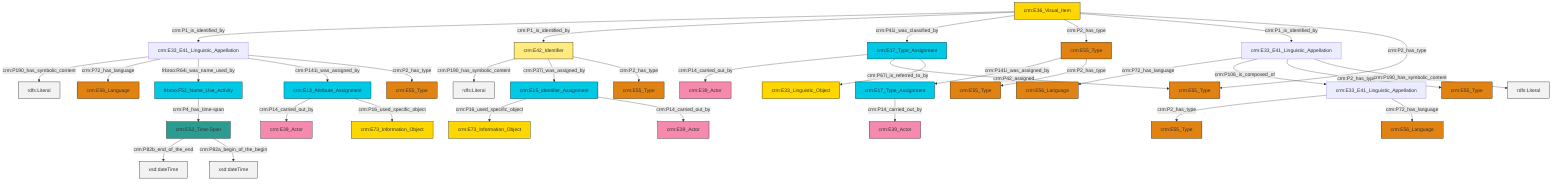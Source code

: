 graph TD
classDef Literal fill:#f2f2f2,stroke:#000000;
classDef CRM_Entity fill:#FFFFFF,stroke:#000000;
classDef Temporal_Entity fill:#00C9E6, stroke:#000000;
classDef Type fill:#E18312, stroke:#000000;
classDef Time-Span fill:#2C9C91, stroke:#000000;
classDef Appellation fill:#FFEB7F, stroke:#000000;
classDef Place fill:#008836, stroke:#000000;
classDef Persistent_Item fill:#B266B2, stroke:#000000;
classDef Conceptual_Object fill:#FFD700, stroke:#000000;
classDef Physical_Thing fill:#D2B48C, stroke:#000000;
classDef Actor fill:#f58aad, stroke:#000000;
classDef PC_Classes fill:#4ce600, stroke:#000000;
classDef Multi fill:#cccccc,stroke:#000000;

0["crm:E52_Time-Span"]:::Time-Span -->|crm:P82b_end_of_the_end| 1[xsd:dateTime]:::Literal
4["crm:E55_Type"]:::Type -->|crm:P141i_was_assigned_by| 5["crm:E17_Type_Assignment"]:::Temporal_Entity
6["crm:E15_Identifier_Assignment"]:::Temporal_Entity -->|crm:P16_used_specific_object| 7["crm:E73_Information_Object"]:::Conceptual_Object
8["crm:E33_E41_Linguistic_Appellation"]:::Default -->|crm:P2_has_type| 9["crm:E55_Type"]:::Type
8["crm:E33_E41_Linguistic_Appellation"]:::Default -->|crm:P72_has_language| 11["crm:E56_Language"]:::Type
12["crm:E42_Identifier"]:::Appellation -->|crm:P190_has_symbolic_content| 13[rdfs:Literal]:::Literal
14["crm:E17_Type_Assignment"]:::Temporal_Entity -->|crm:P14_carried_out_by| 2["crm:E39_Actor"]:::Actor
15["frbroo:F52_Name_Use_Activity"]:::Temporal_Entity -->|crm:P4_has_time-span| 0["crm:E52_Time-Span"]:::Time-Span
12["crm:E42_Identifier"]:::Appellation -->|crm:P37i_was_assigned_by| 6["crm:E15_Identifier_Assignment"]:::Temporal_Entity
22["crm:E36_Visual_Item"]:::Conceptual_Object -->|crm:P1_is_identified_by| 16["crm:E33_E41_Linguistic_Appellation"]:::Default
12["crm:E42_Identifier"]:::Appellation -->|crm:P2_has_type| 25["crm:E55_Type"]:::Type
26["crm:E33_E41_Linguistic_Appellation"]:::Default -->|crm:P72_has_language| 27["crm:E56_Language"]:::Type
6["crm:E15_Identifier_Assignment"]:::Temporal_Entity -->|crm:P14_carried_out_by| 28["crm:E39_Actor"]:::Actor
26["crm:E33_E41_Linguistic_Appellation"]:::Default -->|crm:P106_is_composed_of| 8["crm:E33_E41_Linguistic_Appellation"]:::Default
16["crm:E33_E41_Linguistic_Appellation"]:::Default -->|crm:P190_has_symbolic_content| 29[rdfs:Literal]:::Literal
4["crm:E55_Type"]:::Type -->|crm:P2_has_type| 30["crm:E55_Type"]:::Type
22["crm:E36_Visual_Item"]:::Conceptual_Object -->|crm:P1_is_identified_by| 12["crm:E42_Identifier"]:::Appellation
22["crm:E36_Visual_Item"]:::Conceptual_Object -->|crm:P41i_was_classified_by| 14["crm:E17_Type_Assignment"]:::Temporal_Entity
31["crm:E13_Attribute_Assignment"]:::Temporal_Entity -->|crm:P14_carried_out_by| 32["crm:E39_Actor"]:::Actor
16["crm:E33_E41_Linguistic_Appellation"]:::Default -->|crm:P72_has_language| 33["crm:E56_Language"]:::Type
26["crm:E33_E41_Linguistic_Appellation"]:::Default -->|crm:P2_has_type| 18["crm:E55_Type"]:::Type
22["crm:E36_Visual_Item"]:::Conceptual_Object -->|crm:P2_has_type| 4["crm:E55_Type"]:::Type
26["crm:E33_E41_Linguistic_Appellation"]:::Default -->|crm:P190_has_symbolic_content| 39[rdfs:Literal]:::Literal
16["crm:E33_E41_Linguistic_Appellation"]:::Default -->|frbroo:R64i_was_name_used_by| 15["frbroo:F52_Name_Use_Activity"]:::Temporal_Entity
31["crm:E13_Attribute_Assignment"]:::Temporal_Entity -->|crm:P16_used_specific_object| 42["crm:E73_Information_Object"]:::Conceptual_Object
22["crm:E36_Visual_Item"]:::Conceptual_Object -->|crm:P1_is_identified_by| 26["crm:E33_E41_Linguistic_Appellation"]:::Default
22["crm:E36_Visual_Item"]:::Conceptual_Object -->|crm:P2_has_type| 45["crm:E55_Type"]:::Type
16["crm:E33_E41_Linguistic_Appellation"]:::Default -->|crm:P141i_was_assigned_by| 31["crm:E13_Attribute_Assignment"]:::Temporal_Entity
5["crm:E17_Type_Assignment"]:::Temporal_Entity -->|crm:P14_carried_out_by| 51["crm:E39_Actor"]:::Actor
0["crm:E52_Time-Span"]:::Time-Span -->|crm:P82a_begin_of_the_begin| 55[xsd:dateTime]:::Literal
14["crm:E17_Type_Assignment"]:::Temporal_Entity -->|crm:P42_assigned| 45["crm:E55_Type"]:::Type
16["crm:E33_E41_Linguistic_Appellation"]:::Default -->|crm:P2_has_type| 56["crm:E55_Type"]:::Type
14["crm:E17_Type_Assignment"]:::Temporal_Entity -->|crm:P67i_is_referred_to_by| 52["crm:E33_Linguistic_Object"]:::Conceptual_Object